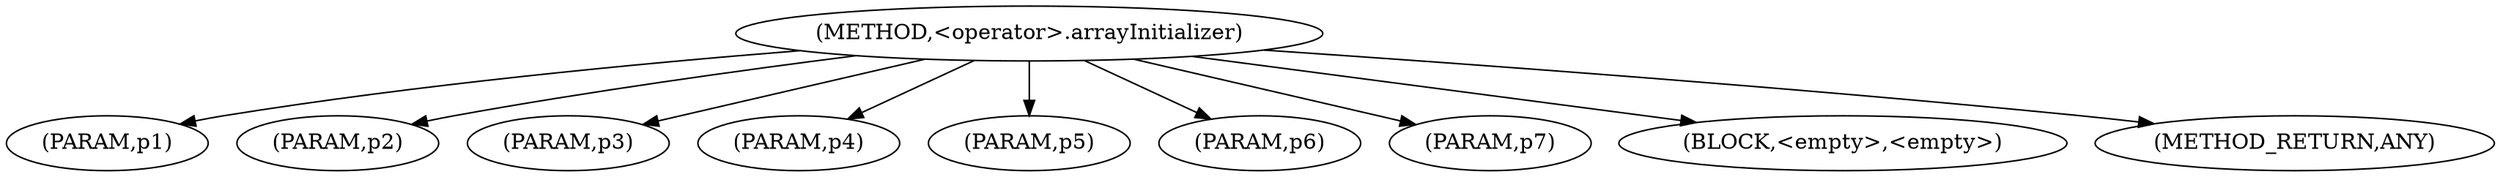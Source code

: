 digraph "&lt;operator&gt;.arrayInitializer" {  
"3264" [label = <(METHOD,&lt;operator&gt;.arrayInitializer)> ]
"3265" [label = <(PARAM,p1)> ]
"3266" [label = <(PARAM,p2)> ]
"3267" [label = <(PARAM,p3)> ]
"3268" [label = <(PARAM,p4)> ]
"3269" [label = <(PARAM,p5)> ]
"3270" [label = <(PARAM,p6)> ]
"3271" [label = <(PARAM,p7)> ]
"3272" [label = <(BLOCK,&lt;empty&gt;,&lt;empty&gt;)> ]
"3273" [label = <(METHOD_RETURN,ANY)> ]
  "3264" -> "3265" 
  "3264" -> "3272" 
  "3264" -> "3266" 
  "3264" -> "3273" 
  "3264" -> "3267" 
  "3264" -> "3268" 
  "3264" -> "3269" 
  "3264" -> "3270" 
  "3264" -> "3271" 
}
